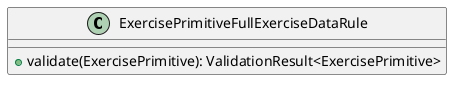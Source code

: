 @startuml

    class ExercisePrimitiveFullExerciseDataRule [[ExercisePrimitiveFullExerciseDataRule.html]] {
        +validate(ExercisePrimitive): ValidationResult<ExercisePrimitive>
    }

@enduml
